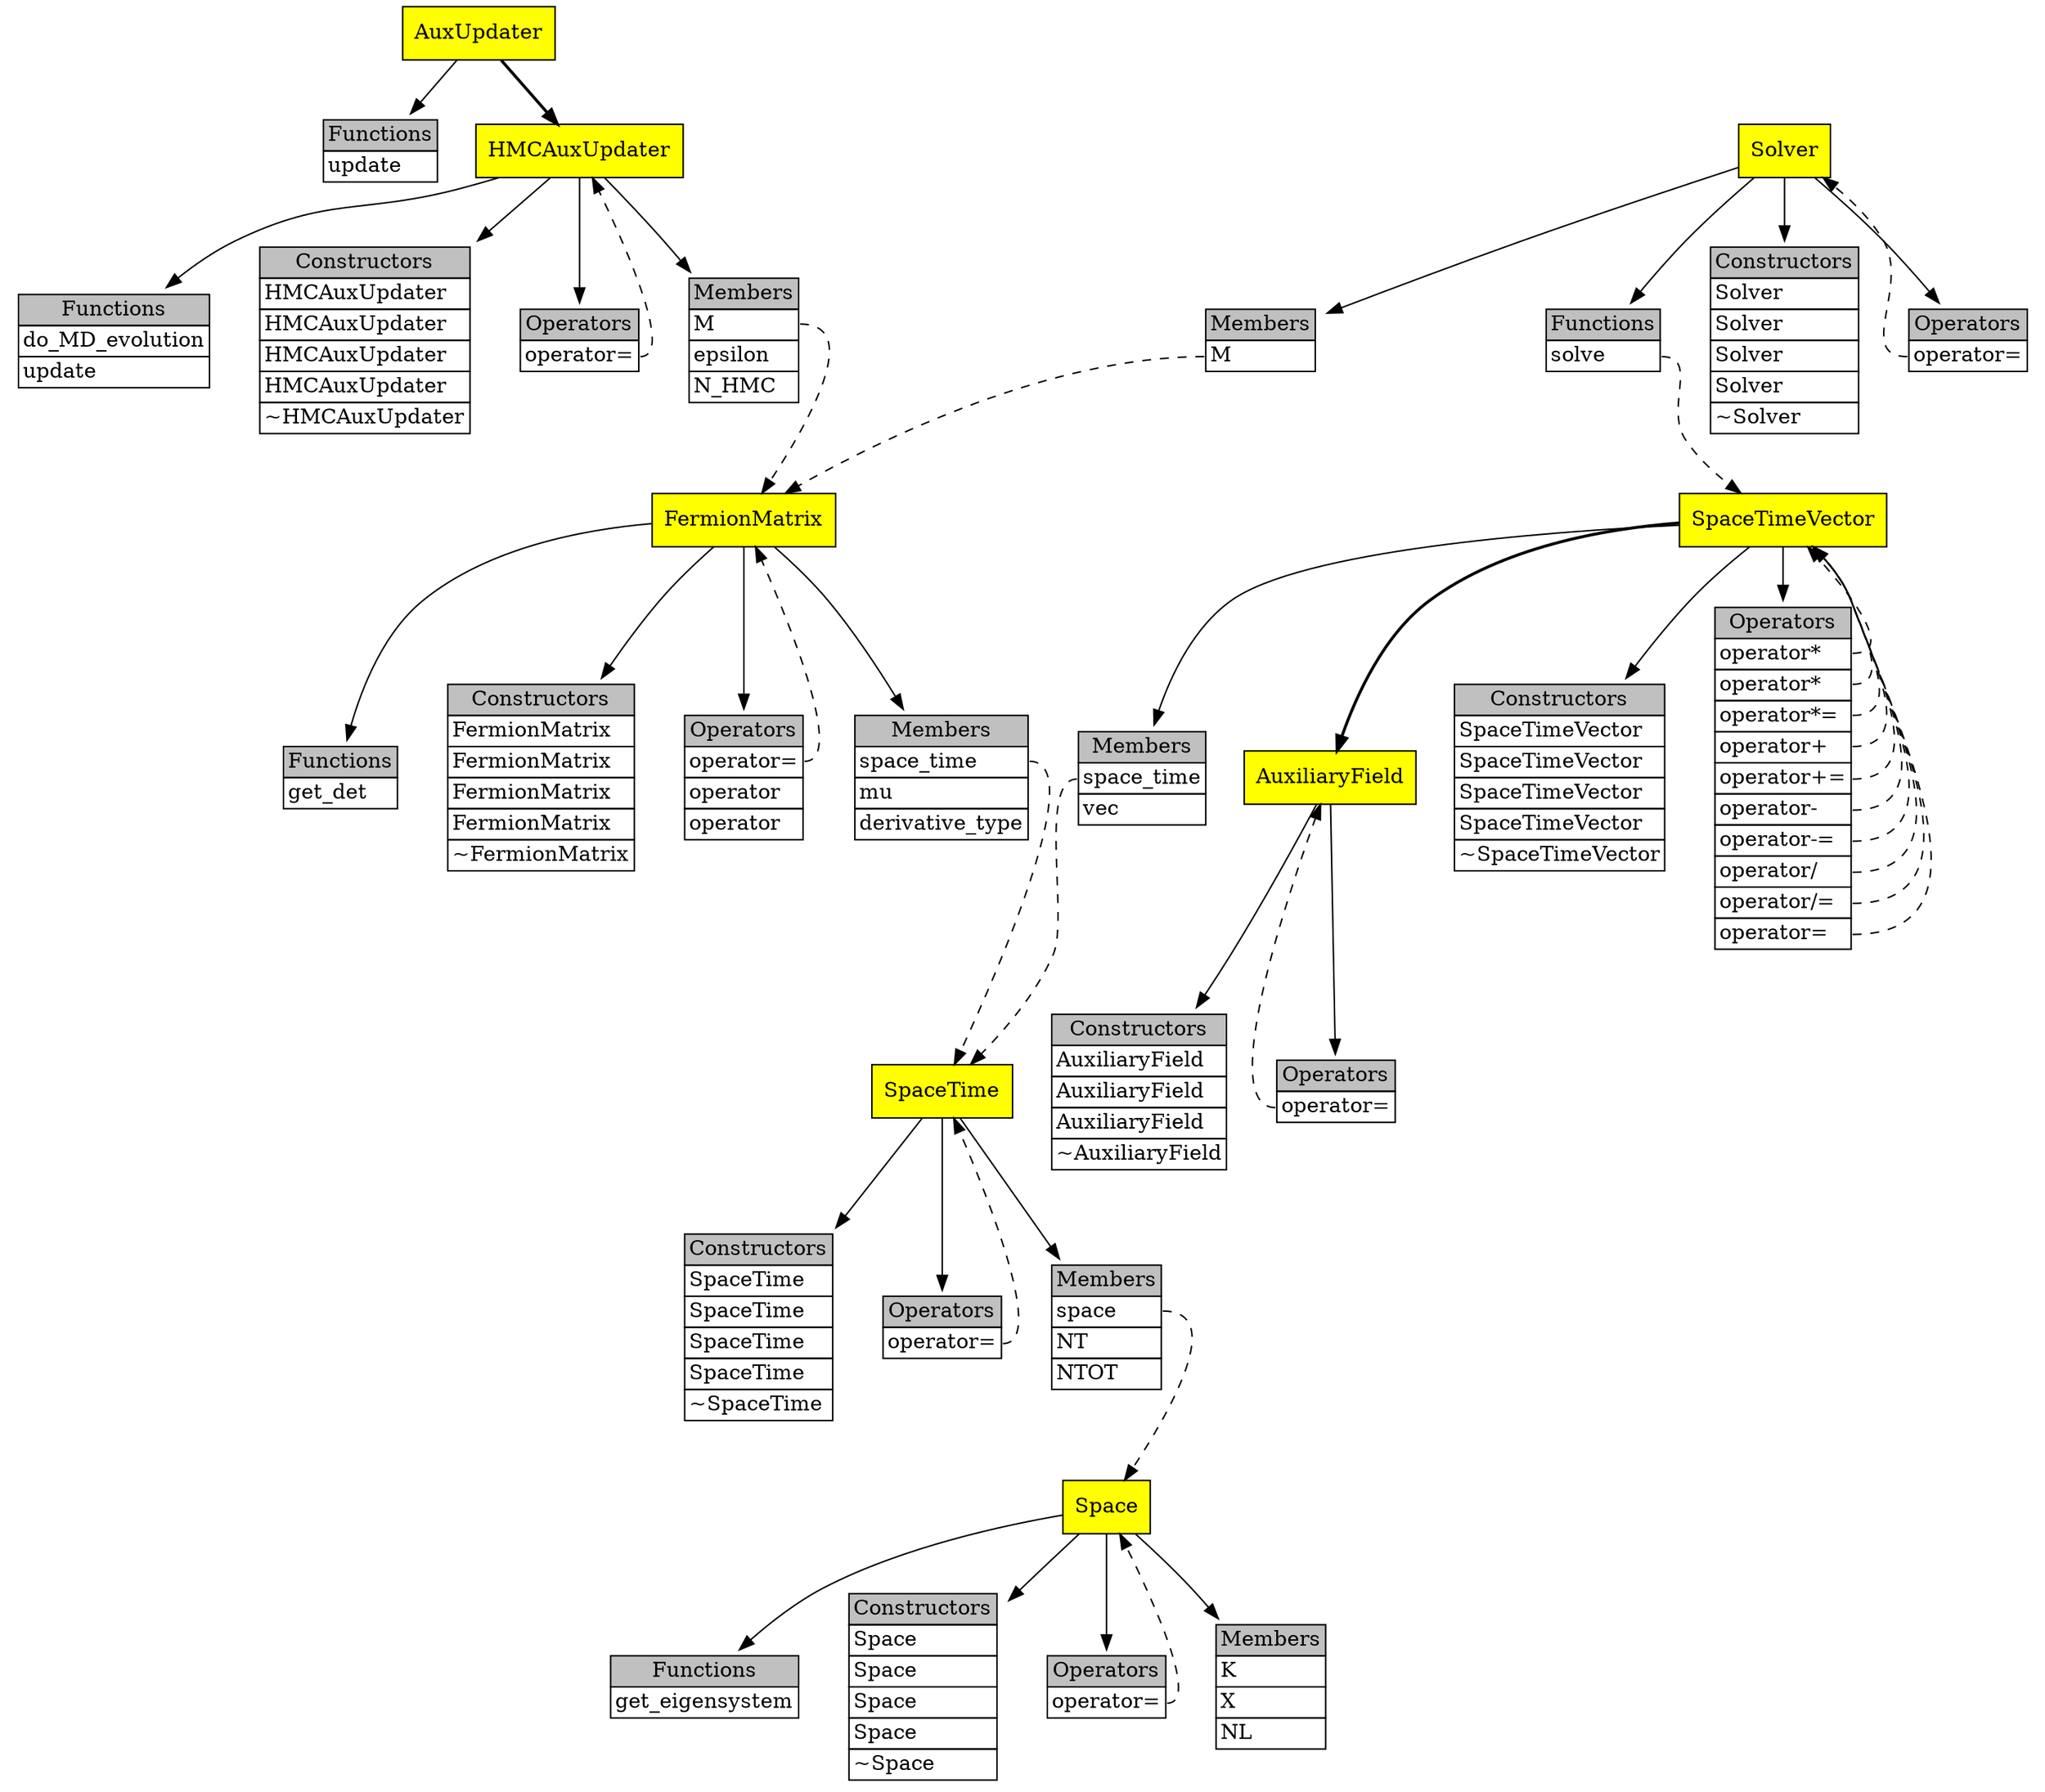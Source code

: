 digraph CNS {
  style=bold;
  dpi=300;

  //---classes---
  node [shape=record, fillcolor=yellow, style=filled];
    0 [label="AuxUpdater"];
    //---Functions---
    Functions0 [shape=none, fillcolor=white, label=
    <
      <TABLE BORDER="0" CELLBORDER="1" CELLSPACING="0">
        <TR><TD BGCOLOR="gray" ALIGN="Center">Functions</TD></TR>
        <TR><TD  ALIGN="Left" PORT="10">update</TD></TR>
      </TABLE>
    >];
    0 -> Functions0; 
    

    1 [label="AuxiliaryField"];
    7 -> 1 [style=bold, arrowtail=open ]; 
    //---Constructors---
    Constructors1 [shape=none, fillcolor=white, label=
    <
      <TABLE BORDER="0" CELLBORDER="1" CELLSPACING="0">
        <TR><TD BGCOLOR="gray" ALIGN="Center">Constructors</TD></TR>
        <TR><TD  ALIGN="Left" PORT="12">AuxiliaryField</TD></TR>
        <TR><TD  ALIGN="Left" PORT="13">AuxiliaryField</TD></TR>
        <TR><TD  ALIGN="Left" PORT="14">AuxiliaryField</TD></TR>
        <TR><TD  ALIGN="Left" PORT="15">~AuxiliaryField</TD></TR>
      </TABLE>
    >];
    1 -> Constructors1; 
    

    //---Operators---
      Operators1:11 -> 1 [style=dashed ]; 
    Operators1 [shape=none, fillcolor=white, label=
    <
      <TABLE BORDER="0" CELLBORDER="1" CELLSPACING="0">
        <TR><TD BGCOLOR="gray" ALIGN="Center">Operators</TD></TR>
        <TR><TD  ALIGN="Left" PORT="11">operator=</TD></TR>
      </TABLE>
    >];
    1 -> Operators1; 
    

    2 [label="FermionMatrix"];
    //---Functions---
    Functions2 [shape=none, fillcolor=white, label=
    <
      <TABLE BORDER="0" CELLBORDER="1" CELLSPACING="0">
        <TR><TD BGCOLOR="gray" ALIGN="Center">Functions</TD></TR>
        <TR><TD  ALIGN="Left" PORT="26">get_det</TD></TR>
      </TABLE>
    >];
    2 -> Functions2; 
    

    //---Constructors---
    Constructors2 [shape=none, fillcolor=white, label=
    <
      <TABLE BORDER="0" CELLBORDER="1" CELLSPACING="0">
        <TR><TD BGCOLOR="gray" ALIGN="Center">Constructors</TD></TR>
        <TR><TD  ALIGN="Left" PORT="16">FermionMatrix</TD></TR>
        <TR><TD  ALIGN="Left" PORT="17">FermionMatrix</TD></TR>
        <TR><TD  ALIGN="Left" PORT="18">FermionMatrix</TD></TR>
        <TR><TD  ALIGN="Left" PORT="19">FermionMatrix</TD></TR>
        <TR><TD  ALIGN="Left" PORT="20">~FermionMatrix</TD></TR>
      </TABLE>
    >];
    2 -> Constructors2; 
    

    //---Operators---
      Operators2:21 -> 2 [style=dashed ]; 
    Operators2 [shape=none, fillcolor=white, label=
    <
      <TABLE BORDER="0" CELLBORDER="1" CELLSPACING="0">
        <TR><TD BGCOLOR="gray" ALIGN="Center">Operators</TD></TR>
        <TR><TD  ALIGN="Left" PORT="21">operator=</TD></TR>
        <TR><TD  ALIGN="Left" PORT="23">operator</TD></TR>
        <TR><TD  ALIGN="Left" PORT="24">operator</TD></TR>
      </TABLE>
    >];
    2 -> Operators2; 
    

    //---Members---
      Members2:22 -> 6 [style=dashed ]; 
    Members2 [shape=none, fillcolor=white, label=
    <
      <TABLE BORDER="0" CELLBORDER="1" CELLSPACING="0">
        <TR><TD BGCOLOR="gray" ALIGN="Center">Members</TD></TR>
        <TR><TD  ALIGN="Left" PORT="22">space_time</TD></TR>
        <TR><TD  ALIGN="Left" PORT="25">mu</TD></TR>
        <TR><TD  ALIGN="Left" PORT="27">derivative_type</TD></TR>
      </TABLE>
    >];
    2 -> Members2; 
    

    3 [label="HMCAuxUpdater"];
    0 -> 3 [style=bold, arrowtail=open ]; 
    //---Functions---
    Functions3 [shape=none, fillcolor=white, label=
    <
      <TABLE BORDER="0" CELLBORDER="1" CELLSPACING="0">
        <TR><TD BGCOLOR="gray" ALIGN="Center">Functions</TD></TR>
        <TR><TD  ALIGN="Left" PORT="37">do_MD_evolution</TD></TR>
        <TR><TD  ALIGN="Left" PORT="38">update</TD></TR>
      </TABLE>
    >];
    3 -> Functions3; 
    

    //---Constructors---
    Constructors3 [shape=none, fillcolor=white, label=
    <
      <TABLE BORDER="0" CELLBORDER="1" CELLSPACING="0">
        <TR><TD BGCOLOR="gray" ALIGN="Center">Constructors</TD></TR>
        <TR><TD  ALIGN="Left" PORT="28">HMCAuxUpdater</TD></TR>
        <TR><TD  ALIGN="Left" PORT="29">HMCAuxUpdater</TD></TR>
        <TR><TD  ALIGN="Left" PORT="30">HMCAuxUpdater</TD></TR>
        <TR><TD  ALIGN="Left" PORT="31">HMCAuxUpdater</TD></TR>
        <TR><TD  ALIGN="Left" PORT="32">~HMCAuxUpdater</TD></TR>
      </TABLE>
    >];
    3 -> Constructors3; 
    

    //---Operators---
      Operators3:34 -> 3 [style=dashed ]; 
    Operators3 [shape=none, fillcolor=white, label=
    <
      <TABLE BORDER="0" CELLBORDER="1" CELLSPACING="0">
        <TR><TD BGCOLOR="gray" ALIGN="Center">Operators</TD></TR>
        <TR><TD  ALIGN="Left" PORT="34">operator=</TD></TR>
      </TABLE>
    >];
    3 -> Operators3; 
    

    //---Members---
      Members3:33 -> 2 [style=dashed ]; 
    Members3 [shape=none, fillcolor=white, label=
    <
      <TABLE BORDER="0" CELLBORDER="1" CELLSPACING="0">
        <TR><TD BGCOLOR="gray" ALIGN="Center">Members</TD></TR>
        <TR><TD  ALIGN="Left" PORT="33">M</TD></TR>
        <TR><TD  ALIGN="Left" PORT="35">epsilon</TD></TR>
        <TR><TD  ALIGN="Left" PORT="36">N_HMC</TD></TR>
      </TABLE>
    >];
    3 -> Members3; 
    

    4 [label="Solver"];
    //---Functions---
      Functions4:46 -> 7 [style=dashed ]; 
    Functions4 [shape=none, fillcolor=white, label=
    <
      <TABLE BORDER="0" CELLBORDER="1" CELLSPACING="0">
        <TR><TD BGCOLOR="gray" ALIGN="Center">Functions</TD></TR>
        <TR><TD  ALIGN="Left" PORT="46">solve</TD></TR>
      </TABLE>
    >];
    4 -> Functions4; 
    

    //---Constructors---
    Constructors4 [shape=none, fillcolor=white, label=
    <
      <TABLE BORDER="0" CELLBORDER="1" CELLSPACING="0">
        <TR><TD BGCOLOR="gray" ALIGN="Center">Constructors</TD></TR>
        <TR><TD  ALIGN="Left" PORT="39">Solver</TD></TR>
        <TR><TD  ALIGN="Left" PORT="40">Solver</TD></TR>
        <TR><TD  ALIGN="Left" PORT="41">Solver</TD></TR>
        <TR><TD  ALIGN="Left" PORT="42">Solver</TD></TR>
        <TR><TD  ALIGN="Left" PORT="43">~Solver</TD></TR>
      </TABLE>
    >];
    4 -> Constructors4; 
    

    //---Operators---
      Operators4:45 -> 4 [style=dashed ]; 
    Operators4 [shape=none, fillcolor=white, label=
    <
      <TABLE BORDER="0" CELLBORDER="1" CELLSPACING="0">
        <TR><TD BGCOLOR="gray" ALIGN="Center">Operators</TD></TR>
        <TR><TD  ALIGN="Left" PORT="45">operator=</TD></TR>
      </TABLE>
    >];
    4 -> Operators4; 
    

    //---Members---
      Members4:44 -> 2 [style=dashed ]; 
    Members4 [shape=none, fillcolor=white, label=
    <
      <TABLE BORDER="0" CELLBORDER="1" CELLSPACING="0">
        <TR><TD BGCOLOR="gray" ALIGN="Center">Members</TD></TR>
        <TR><TD  ALIGN="Left" PORT="44">M</TD></TR>
      </TABLE>
    >];
    4 -> Members4; 
    

    5 [label="Space"];
    //---Functions---
    Functions5 [shape=none, fillcolor=white, label=
    <
      <TABLE BORDER="0" CELLBORDER="1" CELLSPACING="0">
        <TR><TD BGCOLOR="gray" ALIGN="Center">Functions</TD></TR>
        <TR><TD  ALIGN="Left" PORT="56">get_eigensystem</TD></TR>
      </TABLE>
    >];
    5 -> Functions5; 
    

    //---Constructors---
    Constructors5 [shape=none, fillcolor=white, label=
    <
      <TABLE BORDER="0" CELLBORDER="1" CELLSPACING="0">
        <TR><TD BGCOLOR="gray" ALIGN="Center">Constructors</TD></TR>
        <TR><TD  ALIGN="Left" PORT="47">Space</TD></TR>
        <TR><TD  ALIGN="Left" PORT="48">Space</TD></TR>
        <TR><TD  ALIGN="Left" PORT="49">Space</TD></TR>
        <TR><TD  ALIGN="Left" PORT="50">Space</TD></TR>
        <TR><TD  ALIGN="Left" PORT="51">~Space</TD></TR>
      </TABLE>
    >];
    5 -> Constructors5; 
    

    //---Operators---
      Operators5:52 -> 5 [style=dashed ]; 
    Operators5 [shape=none, fillcolor=white, label=
    <
      <TABLE BORDER="0" CELLBORDER="1" CELLSPACING="0">
        <TR><TD BGCOLOR="gray" ALIGN="Center">Operators</TD></TR>
        <TR><TD  ALIGN="Left" PORT="52">operator=</TD></TR>
      </TABLE>
    >];
    5 -> Operators5; 
    

    //---Members---
    Members5 [shape=none, fillcolor=white, label=
    <
      <TABLE BORDER="0" CELLBORDER="1" CELLSPACING="0">
        <TR><TD BGCOLOR="gray" ALIGN="Center">Members</TD></TR>
        <TR><TD  ALIGN="Left" PORT="53">K</TD></TR>
        <TR><TD  ALIGN="Left" PORT="54">X</TD></TR>
        <TR><TD  ALIGN="Left" PORT="55">NL</TD></TR>
      </TABLE>
    >];
    5 -> Members5; 
    

    6 [label="SpaceTime"];
    //---Constructors---
    Constructors6 [shape=none, fillcolor=white, label=
    <
      <TABLE BORDER="0" CELLBORDER="1" CELLSPACING="0">
        <TR><TD BGCOLOR="gray" ALIGN="Center">Constructors</TD></TR>
        <TR><TD  ALIGN="Left" PORT="57">SpaceTime</TD></TR>
        <TR><TD  ALIGN="Left" PORT="58">SpaceTime</TD></TR>
        <TR><TD  ALIGN="Left" PORT="59">SpaceTime</TD></TR>
        <TR><TD  ALIGN="Left" PORT="60">SpaceTime</TD></TR>
        <TR><TD  ALIGN="Left" PORT="61">~SpaceTime</TD></TR>
      </TABLE>
    >];
    6 -> Constructors6; 
    

    //---Operators---
      Operators6:63 -> 6 [style=dashed ]; 
    Operators6 [shape=none, fillcolor=white, label=
    <
      <TABLE BORDER="0" CELLBORDER="1" CELLSPACING="0">
        <TR><TD BGCOLOR="gray" ALIGN="Center">Operators</TD></TR>
        <TR><TD  ALIGN="Left" PORT="63">operator=</TD></TR>
      </TABLE>
    >];
    6 -> Operators6; 
    

    //---Members---
      Members6:62 -> 5 [style=dashed ]; 
    Members6 [shape=none, fillcolor=white, label=
    <
      <TABLE BORDER="0" CELLBORDER="1" CELLSPACING="0">
        <TR><TD BGCOLOR="gray" ALIGN="Center">Members</TD></TR>
        <TR><TD  ALIGN="Left" PORT="62">space</TD></TR>
        <TR><TD  ALIGN="Left" PORT="64">NT</TD></TR>
        <TR><TD  ALIGN="Left" PORT="65">NTOT</TD></TR>
      </TABLE>
    >];
    6 -> Members6; 
    

    7 [label="SpaceTimeVector"];
    //---Constructors---
    Constructors7 [shape=none, fillcolor=white, label=
    <
      <TABLE BORDER="0" CELLBORDER="1" CELLSPACING="0">
        <TR><TD BGCOLOR="gray" ALIGN="Center">Constructors</TD></TR>
        <TR><TD  ALIGN="Left" PORT="66">SpaceTimeVector</TD></TR>
        <TR><TD  ALIGN="Left" PORT="67">SpaceTimeVector</TD></TR>
        <TR><TD  ALIGN="Left" PORT="68">SpaceTimeVector</TD></TR>
        <TR><TD  ALIGN="Left" PORT="69">SpaceTimeVector</TD></TR>
        <TR><TD  ALIGN="Left" PORT="70">~SpaceTimeVector</TD></TR>
      </TABLE>
    >];
    7 -> Constructors7; 
    

    //---Operators---
      Operators7:72 -> 7 [style=dashed ]; 
      Operators7:73 -> 7 [style=dashed ]; 
      Operators7:74 -> 7 [style=dashed ]; 
      Operators7:75 -> 7 [style=dashed ]; 
      Operators7:76 -> 7 [style=dashed ]; 
      Operators7:77 -> 7 [style=dashed ]; 
      Operators7:78 -> 7 [style=dashed ]; 
      Operators7:79 -> 7 [style=dashed ]; 
      Operators7:80 -> 7 [style=dashed ]; 
      Operators7:81 -> 7 [style=dashed ]; 
    Operators7 [shape=none, fillcolor=white, label=
    <
      <TABLE BORDER="0" CELLBORDER="1" CELLSPACING="0">
        <TR><TD BGCOLOR="gray" ALIGN="Center">Operators</TD></TR>
        <TR><TD  ALIGN="Left" PORT="72">operator*</TD></TR>
        <TR><TD  ALIGN="Left" PORT="73">operator*</TD></TR>
        <TR><TD  ALIGN="Left" PORT="74">operator*=</TD></TR>
        <TR><TD  ALIGN="Left" PORT="75">operator+</TD></TR>
        <TR><TD  ALIGN="Left" PORT="76">operator+=</TD></TR>
        <TR><TD  ALIGN="Left" PORT="77">operator-</TD></TR>
        <TR><TD  ALIGN="Left" PORT="78">operator-=</TD></TR>
        <TR><TD  ALIGN="Left" PORT="79">operator/</TD></TR>
        <TR><TD  ALIGN="Left" PORT="80">operator/=</TD></TR>
        <TR><TD  ALIGN="Left" PORT="81">operator=</TD></TR>
      </TABLE>
    >];
    7 -> Operators7; 
    

    //---Members---
      Members7:71 -> 6 [style=dashed ]; 
    Members7 [shape=none, fillcolor=white, label=
    <
      <TABLE BORDER="0" CELLBORDER="1" CELLSPACING="0">
        <TR><TD BGCOLOR="gray" ALIGN="Center">Members</TD></TR>
        <TR><TD  ALIGN="Left" PORT="71">space_time</TD></TR>
        <TR><TD  ALIGN="Left" PORT="82">vec</TD></TR>
      </TABLE>
    >];
    7 -> Members7; 
    

}
